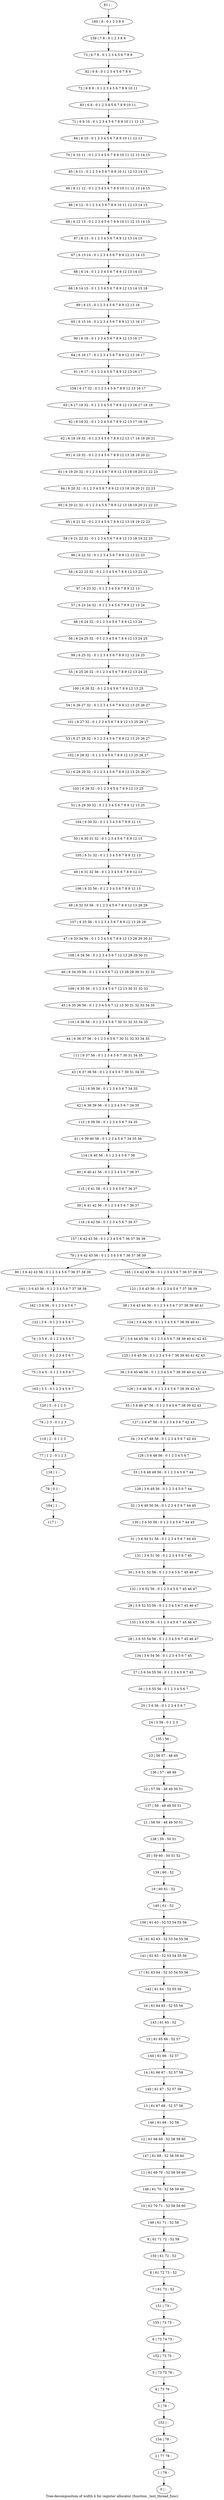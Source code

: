 digraph G {
graph [label="Tree-decomposition of width 4 for register allocator (function _test_thread_func)"]
0[label="0 | : "];
1[label="1 | 78 : "];
2[label="2 | 77 78 : "];
3[label="3 | 76 : "];
4[label="4 | 73 76 : "];
5[label="5 | 73 75 76 : "];
6[label="6 | 73 74 75 : "];
7[label="7 | 61 73 : 52 "];
8[label="8 | 61 72 73 : 52 "];
9[label="9 | 61 71 72 : 52 58 "];
10[label="10 | 61 70 71 : 52 58 59 60 "];
11[label="11 | 61 69 70 : 52 58 59 60 "];
12[label="12 | 61 68 69 : 52 58 59 60 "];
13[label="13 | 61 67 68 : 52 57 58 "];
14[label="14 | 61 66 67 : 52 57 58 "];
15[label="15 | 61 65 66 : 52 57 "];
16[label="16 | 61 64 65 : 52 55 56 "];
17[label="17 | 61 63 64 : 52 53 54 55 56 "];
18[label="18 | 61 62 63 : 52 53 54 55 56 "];
19[label="19 | 60 61 : 52 "];
20[label="20 | 59 60 : 50 51 52 "];
21[label="21 | 58 59 : 48 49 50 51 "];
22[label="22 | 57 58 : 48 49 50 51 "];
23[label="23 | 56 57 : 48 49 "];
24[label="24 | 3 56 : 0 1 2 3 "];
25[label="25 | 3 6 56 : 0 1 2 3 4 5 6 7 "];
26[label="26 | 3 6 55 56 : 0 1 2 3 4 5 6 7 "];
27[label="27 | 3 6 54 55 56 : 0 1 2 3 4 5 6 7 45 "];
28[label="28 | 3 6 53 54 56 : 0 1 2 3 4 5 6 7 45 46 47 "];
29[label="29 | 3 6 52 53 56 : 0 1 2 3 4 5 6 7 45 46 47 "];
30[label="30 | 3 6 51 52 56 : 0 1 2 3 4 5 6 7 45 46 47 "];
31[label="31 | 3 6 50 51 56 : 0 1 2 3 4 5 6 7 44 45 "];
32[label="32 | 3 6 49 50 56 : 0 1 2 3 4 5 6 7 44 45 "];
33[label="33 | 3 6 48 49 56 : 0 1 2 3 4 5 6 7 44 "];
34[label="34 | 3 6 47 48 56 : 0 1 2 3 4 5 6 7 42 43 "];
35[label="35 | 3 6 46 47 56 : 0 1 2 3 4 5 6 7 38 39 42 43 "];
36[label="36 | 3 6 45 46 56 : 0 1 2 3 4 5 6 7 38 39 40 41 42 43 "];
37[label="37 | 3 6 44 45 56 : 0 1 2 3 4 5 6 7 38 39 40 41 42 43 "];
38[label="38 | 3 6 43 44 56 : 0 1 2 3 4 5 6 7 37 38 39 40 41 "];
39[label="39 | 6 41 42 56 : 0 1 2 3 4 5 6 7 36 37 "];
40[label="40 | 6 40 41 56 : 0 1 2 3 4 5 6 7 36 37 "];
41[label="41 | 6 39 40 56 : 0 1 2 3 4 5 6 7 34 35 36 "];
42[label="42 | 6 38 39 56 : 0 1 2 3 4 5 6 7 34 35 "];
43[label="43 | 6 37 38 56 : 0 1 2 3 4 5 6 7 30 31 34 35 "];
44[label="44 | 6 36 37 56 : 0 1 2 3 4 5 6 7 30 31 32 33 34 35 "];
45[label="45 | 6 35 36 56 : 0 1 2 3 4 5 6 7 12 13 30 31 32 33 34 35 "];
46[label="46 | 6 34 35 56 : 0 1 2 3 4 5 6 7 12 13 28 29 30 31 32 33 "];
47[label="47 | 6 33 34 56 : 0 1 2 3 4 5 6 7 8 9 12 13 28 29 30 31 "];
48[label="48 | 6 32 33 56 : 0 1 2 3 4 5 6 7 8 9 12 13 28 29 "];
49[label="49 | 6 31 32 56 : 0 1 2 3 4 5 6 7 8 9 12 13 "];
50[label="50 | 6 30 31 32 : 0 1 2 3 4 5 6 7 8 9 12 13 "];
51[label="51 | 6 29 30 32 : 0 1 2 3 4 5 6 7 8 9 12 13 25 "];
52[label="52 | 6 28 29 32 : 0 1 2 3 4 5 6 7 8 9 12 13 25 26 27 "];
53[label="53 | 6 27 28 32 : 0 1 2 3 4 5 6 7 8 9 12 13 25 26 27 "];
54[label="54 | 6 26 27 32 : 0 1 2 3 4 5 6 7 8 9 12 13 25 26 27 "];
55[label="55 | 6 25 26 32 : 0 1 2 3 4 5 6 7 8 9 12 13 24 25 "];
56[label="56 | 6 24 25 32 : 0 1 2 3 4 5 6 7 8 9 12 13 24 25 "];
57[label="57 | 6 23 24 32 : 0 1 2 3 4 5 6 7 8 9 12 13 24 "];
58[label="58 | 6 22 23 32 : 0 1 2 3 4 5 6 7 8 9 12 13 22 23 "];
59[label="59 | 6 21 22 32 : 0 1 2 3 4 5 6 7 8 9 12 13 18 19 22 23 "];
60[label="60 | 6 20 21 32 : 0 1 2 3 4 5 6 7 8 9 12 13 18 19 20 21 22 23 "];
61[label="61 | 6 19 20 32 : 0 1 2 3 4 5 6 7 8 9 12 13 18 19 20 21 22 23 "];
62[label="62 | 6 18 19 32 : 0 1 2 3 4 5 6 7 8 9 12 13 17 18 19 20 21 "];
63[label="63 | 6 17 18 32 : 0 1 2 3 4 5 6 7 8 9 12 13 16 17 18 19 "];
64[label="64 | 6 16 17 : 0 1 2 3 4 5 6 7 8 9 12 13 16 17 "];
65[label="65 | 6 15 16 : 0 1 2 3 4 5 6 7 8 9 12 13 16 17 "];
66[label="66 | 6 14 15 : 0 1 2 3 4 5 6 7 8 9 12 13 14 15 16 "];
67[label="67 | 6 13 14 : 0 1 2 3 4 5 6 7 8 9 12 13 14 15 "];
68[label="68 | 6 12 13 : 0 1 2 3 4 5 6 7 8 9 10 11 12 13 14 15 "];
69[label="69 | 6 11 12 : 0 1 2 3 4 5 6 7 8 9 10 11 12 13 14 15 "];
70[label="70 | 6 10 11 : 0 1 2 3 4 5 6 7 8 9 10 11 12 13 14 15 "];
71[label="71 | 6 9 10 : 0 1 2 3 4 5 6 7 8 9 10 11 12 13 "];
72[label="72 | 6 8 9 : 0 1 2 3 4 5 6 7 8 9 10 11 "];
73[label="73 | 6 7 8 : 0 1 2 3 4 5 6 7 8 9 "];
74[label="74 | 3 5 6 : 0 1 2 3 4 5 6 7 "];
75[label="75 | 3 4 5 : 0 1 2 3 4 5 6 7 "];
76[label="76 | 2 3 : 0 1 2 3 "];
77[label="77 | 1 2 : 0 1 2 3 "];
78[label="78 | 0 1 : "];
79[label="79 | 3 6 42 43 56 : 0 1 2 3 4 5 6 7 36 37 38 39 "];
80[label="80 | 3 6 42 43 56 : 0 1 2 3 4 5 6 7 36 37 38 39 "];
81[label="81 | : "];
82[label="82 | 6 8 : 0 1 2 3 4 5 6 7 8 9 "];
83[label="83 | 6 9 : 0 1 2 3 4 5 6 7 8 9 10 11 "];
84[label="84 | 6 10 : 0 1 2 3 4 5 6 7 8 9 10 11 12 13 "];
85[label="85 | 6 11 : 0 1 2 3 4 5 6 7 8 9 10 11 12 13 14 15 "];
86[label="86 | 6 12 : 0 1 2 3 4 5 6 7 8 9 10 11 12 13 14 15 "];
87[label="87 | 6 13 : 0 1 2 3 4 5 6 7 8 9 12 13 14 15 "];
88[label="88 | 6 14 : 0 1 2 3 4 5 6 7 8 9 12 13 14 15 "];
89[label="89 | 6 15 : 0 1 2 3 4 5 6 7 8 9 12 13 16 "];
90[label="90 | 6 16 : 0 1 2 3 4 5 6 7 8 9 12 13 16 17 "];
91[label="91 | 6 17 : 0 1 2 3 4 5 6 7 8 9 12 13 16 17 "];
92[label="92 | 6 18 32 : 0 1 2 3 4 5 6 7 8 9 12 13 17 18 19 "];
93[label="93 | 6 19 32 : 0 1 2 3 4 5 6 7 8 9 12 13 18 19 20 21 "];
94[label="94 | 6 20 32 : 0 1 2 3 4 5 6 7 8 9 12 13 18 19 20 21 22 23 "];
95[label="95 | 6 21 32 : 0 1 2 3 4 5 6 7 8 9 12 13 18 19 22 23 "];
96[label="96 | 6 22 32 : 0 1 2 3 4 5 6 7 8 9 12 13 22 23 "];
97[label="97 | 6 23 32 : 0 1 2 3 4 5 6 7 8 9 12 13 "];
98[label="98 | 6 24 32 : 0 1 2 3 4 5 6 7 8 9 12 13 24 "];
99[label="99 | 6 25 32 : 0 1 2 3 4 5 6 7 8 9 12 13 24 25 "];
100[label="100 | 6 26 32 : 0 1 2 3 4 5 6 7 8 9 12 13 25 "];
101[label="101 | 6 27 32 : 0 1 2 3 4 5 6 7 8 9 12 13 25 26 27 "];
102[label="102 | 6 28 32 : 0 1 2 3 4 5 6 7 8 9 12 13 25 26 27 "];
103[label="103 | 6 29 32 : 0 1 2 3 4 5 6 7 8 9 12 13 25 "];
104[label="104 | 6 30 32 : 0 1 2 3 4 5 6 7 8 9 12 13 "];
105[label="105 | 6 31 32 : 0 1 2 3 4 5 6 7 8 9 12 13 "];
106[label="106 | 6 32 56 : 0 1 2 3 4 5 6 7 8 9 12 13 "];
107[label="107 | 6 33 56 : 0 1 2 3 4 5 6 7 8 9 12 13 28 29 "];
108[label="108 | 6 34 56 : 0 1 2 3 4 5 6 7 12 13 28 29 30 31 "];
109[label="109 | 6 35 56 : 0 1 2 3 4 5 6 7 12 13 30 31 32 33 "];
110[label="110 | 6 36 56 : 0 1 2 3 4 5 6 7 30 31 32 33 34 35 "];
111[label="111 | 6 37 56 : 0 1 2 3 4 5 6 7 30 31 34 35 "];
112[label="112 | 6 38 56 : 0 1 2 3 4 5 6 7 34 35 "];
113[label="113 | 6 39 56 : 0 1 2 3 4 5 6 7 34 35 "];
114[label="114 | 6 40 56 : 0 1 2 3 4 5 6 7 36 "];
115[label="115 | 6 41 56 : 0 1 2 3 4 5 6 7 36 37 "];
116[label="116 | 6 42 56 : 0 1 2 3 4 5 6 7 36 37 "];
117[label="117 | : "];
118[label="118 | 1 : "];
119[label="119 | 2 : 0 1 2 3 "];
120[label="120 | 3 : 0 1 2 3 "];
121[label="121 | 3 5 : 0 1 2 3 4 5 6 7 "];
122[label="122 | 3 6 : 0 1 2 3 4 5 6 7 "];
123[label="123 | 3 6 43 56 : 0 1 2 3 4 5 6 7 37 38 39 "];
124[label="124 | 3 6 44 56 : 0 1 2 3 4 5 6 7 38 39 40 41 "];
125[label="125 | 3 6 45 56 : 0 1 2 3 4 5 6 7 38 39 40 41 42 43 "];
126[label="126 | 3 6 46 56 : 0 1 2 3 4 5 6 7 38 39 42 43 "];
127[label="127 | 3 6 47 56 : 0 1 2 3 4 5 6 7 42 43 "];
128[label="128 | 3 6 48 56 : 0 1 2 3 4 5 6 7 "];
129[label="129 | 3 6 49 56 : 0 1 2 3 4 5 6 7 44 "];
130[label="130 | 3 6 50 56 : 0 1 2 3 4 5 6 7 44 45 "];
131[label="131 | 3 6 51 56 : 0 1 2 3 4 5 6 7 45 "];
132[label="132 | 3 6 52 56 : 0 1 2 3 4 5 6 7 45 46 47 "];
133[label="133 | 3 6 53 56 : 0 1 2 3 4 5 6 7 45 46 47 "];
134[label="134 | 3 6 54 56 : 0 1 2 3 4 5 6 7 45 "];
135[label="135 | 56 : "];
136[label="136 | 57 : 48 49 "];
137[label="137 | 58 : 48 49 50 51 "];
138[label="138 | 59 : 50 51 "];
139[label="139 | 60 : 52 "];
140[label="140 | 61 : 52 "];
141[label="141 | 61 63 : 52 53 54 55 56 "];
142[label="142 | 61 64 : 52 55 56 "];
143[label="143 | 61 65 : 52 "];
144[label="144 | 61 66 : 52 57 "];
145[label="145 | 61 67 : 52 57 58 "];
146[label="146 | 61 68 : 52 58 "];
147[label="147 | 61 69 : 52 58 59 60 "];
148[label="148 | 61 70 : 52 58 59 60 "];
149[label="149 | 61 71 : 52 58 "];
150[label="150 | 61 72 : 52 "];
151[label="151 | 73 : "];
152[label="152 | 73 75 : "];
153[label="153 | : "];
154[label="154 | 78 : "];
155[label="155 | 73 75 : "];
156[label="156 | 61 63 : 52 53 54 55 56 "];
157[label="157 | 6 42 43 56 : 0 1 2 3 4 5 6 7 36 37 38 39 "];
158[label="158 | 6 17 32 : 0 1 2 3 4 5 6 7 8 9 12 13 16 17 "];
159[label="159 | 7 8 : 0 1 2 3 8 9 "];
160[label="160 | 8 : 0 1 2 3 8 9 "];
161[label="161 | 3 6 43 56 : 0 1 2 3 4 5 6 7 37 38 39 "];
162[label="162 | 3 6 56 : 0 1 2 3 4 5 6 7 "];
163[label="163 | 3 5 : 0 1 2 3 4 5 6 7 "];
164[label="164 | 1 : "];
165[label="165 | 3 6 42 43 56 : 0 1 2 3 4 5 6 7 36 37 38 39 "];
118->78 ;
77->118 ;
119->77 ;
76->119 ;
120->76 ;
121->75 ;
74->121 ;
122->74 ;
80->161 ;
162->122 ;
161->162 ;
163->120 ;
75->163 ;
164->117 ;
78->164 ;
81->160 ;
160->159 ;
159->73 ;
73->82 ;
82->72 ;
72->83 ;
83->71 ;
71->84 ;
84->70 ;
70->85 ;
85->69 ;
69->86 ;
86->68 ;
68->87 ;
87->67 ;
67->88 ;
88->66 ;
66->89 ;
89->65 ;
65->90 ;
90->64 ;
64->91 ;
91->158 ;
158->63 ;
63->92 ;
92->62 ;
62->93 ;
93->61 ;
61->94 ;
94->60 ;
60->95 ;
95->59 ;
59->96 ;
96->58 ;
58->97 ;
97->57 ;
57->98 ;
98->56 ;
56->99 ;
99->55 ;
55->100 ;
100->54 ;
54->101 ;
101->53 ;
53->102 ;
102->52 ;
52->103 ;
103->51 ;
51->104 ;
104->50 ;
50->105 ;
105->49 ;
49->106 ;
106->48 ;
48->107 ;
107->47 ;
47->108 ;
108->46 ;
46->109 ;
109->45 ;
45->110 ;
110->44 ;
44->111 ;
111->43 ;
43->112 ;
112->42 ;
42->113 ;
113->41 ;
41->114 ;
114->40 ;
40->115 ;
115->39 ;
39->116 ;
116->157 ;
157->79 ;
123->38 ;
38->124 ;
124->37 ;
37->125 ;
125->36 ;
36->126 ;
126->35 ;
35->127 ;
127->34 ;
34->128 ;
128->33 ;
33->129 ;
129->32 ;
32->130 ;
130->31 ;
31->131 ;
131->30 ;
30->132 ;
132->29 ;
29->133 ;
133->28 ;
28->134 ;
134->27 ;
27->26 ;
26->25 ;
25->24 ;
24->135 ;
135->23 ;
23->136 ;
136->22 ;
22->137 ;
137->21 ;
21->138 ;
138->20 ;
20->139 ;
139->19 ;
19->140 ;
140->156 ;
156->18 ;
18->141 ;
141->17 ;
17->142 ;
142->16 ;
16->143 ;
143->15 ;
15->144 ;
144->14 ;
14->145 ;
145->13 ;
13->146 ;
146->12 ;
12->147 ;
147->11 ;
11->148 ;
148->10 ;
10->149 ;
149->9 ;
9->150 ;
150->8 ;
8->7 ;
7->151 ;
151->155 ;
155->6 ;
6->152 ;
152->5 ;
5->4 ;
4->3 ;
3->153 ;
153->154 ;
154->2 ;
2->1 ;
1->0 ;
165->123 ;
79->80 ;
79->165 ;
}
